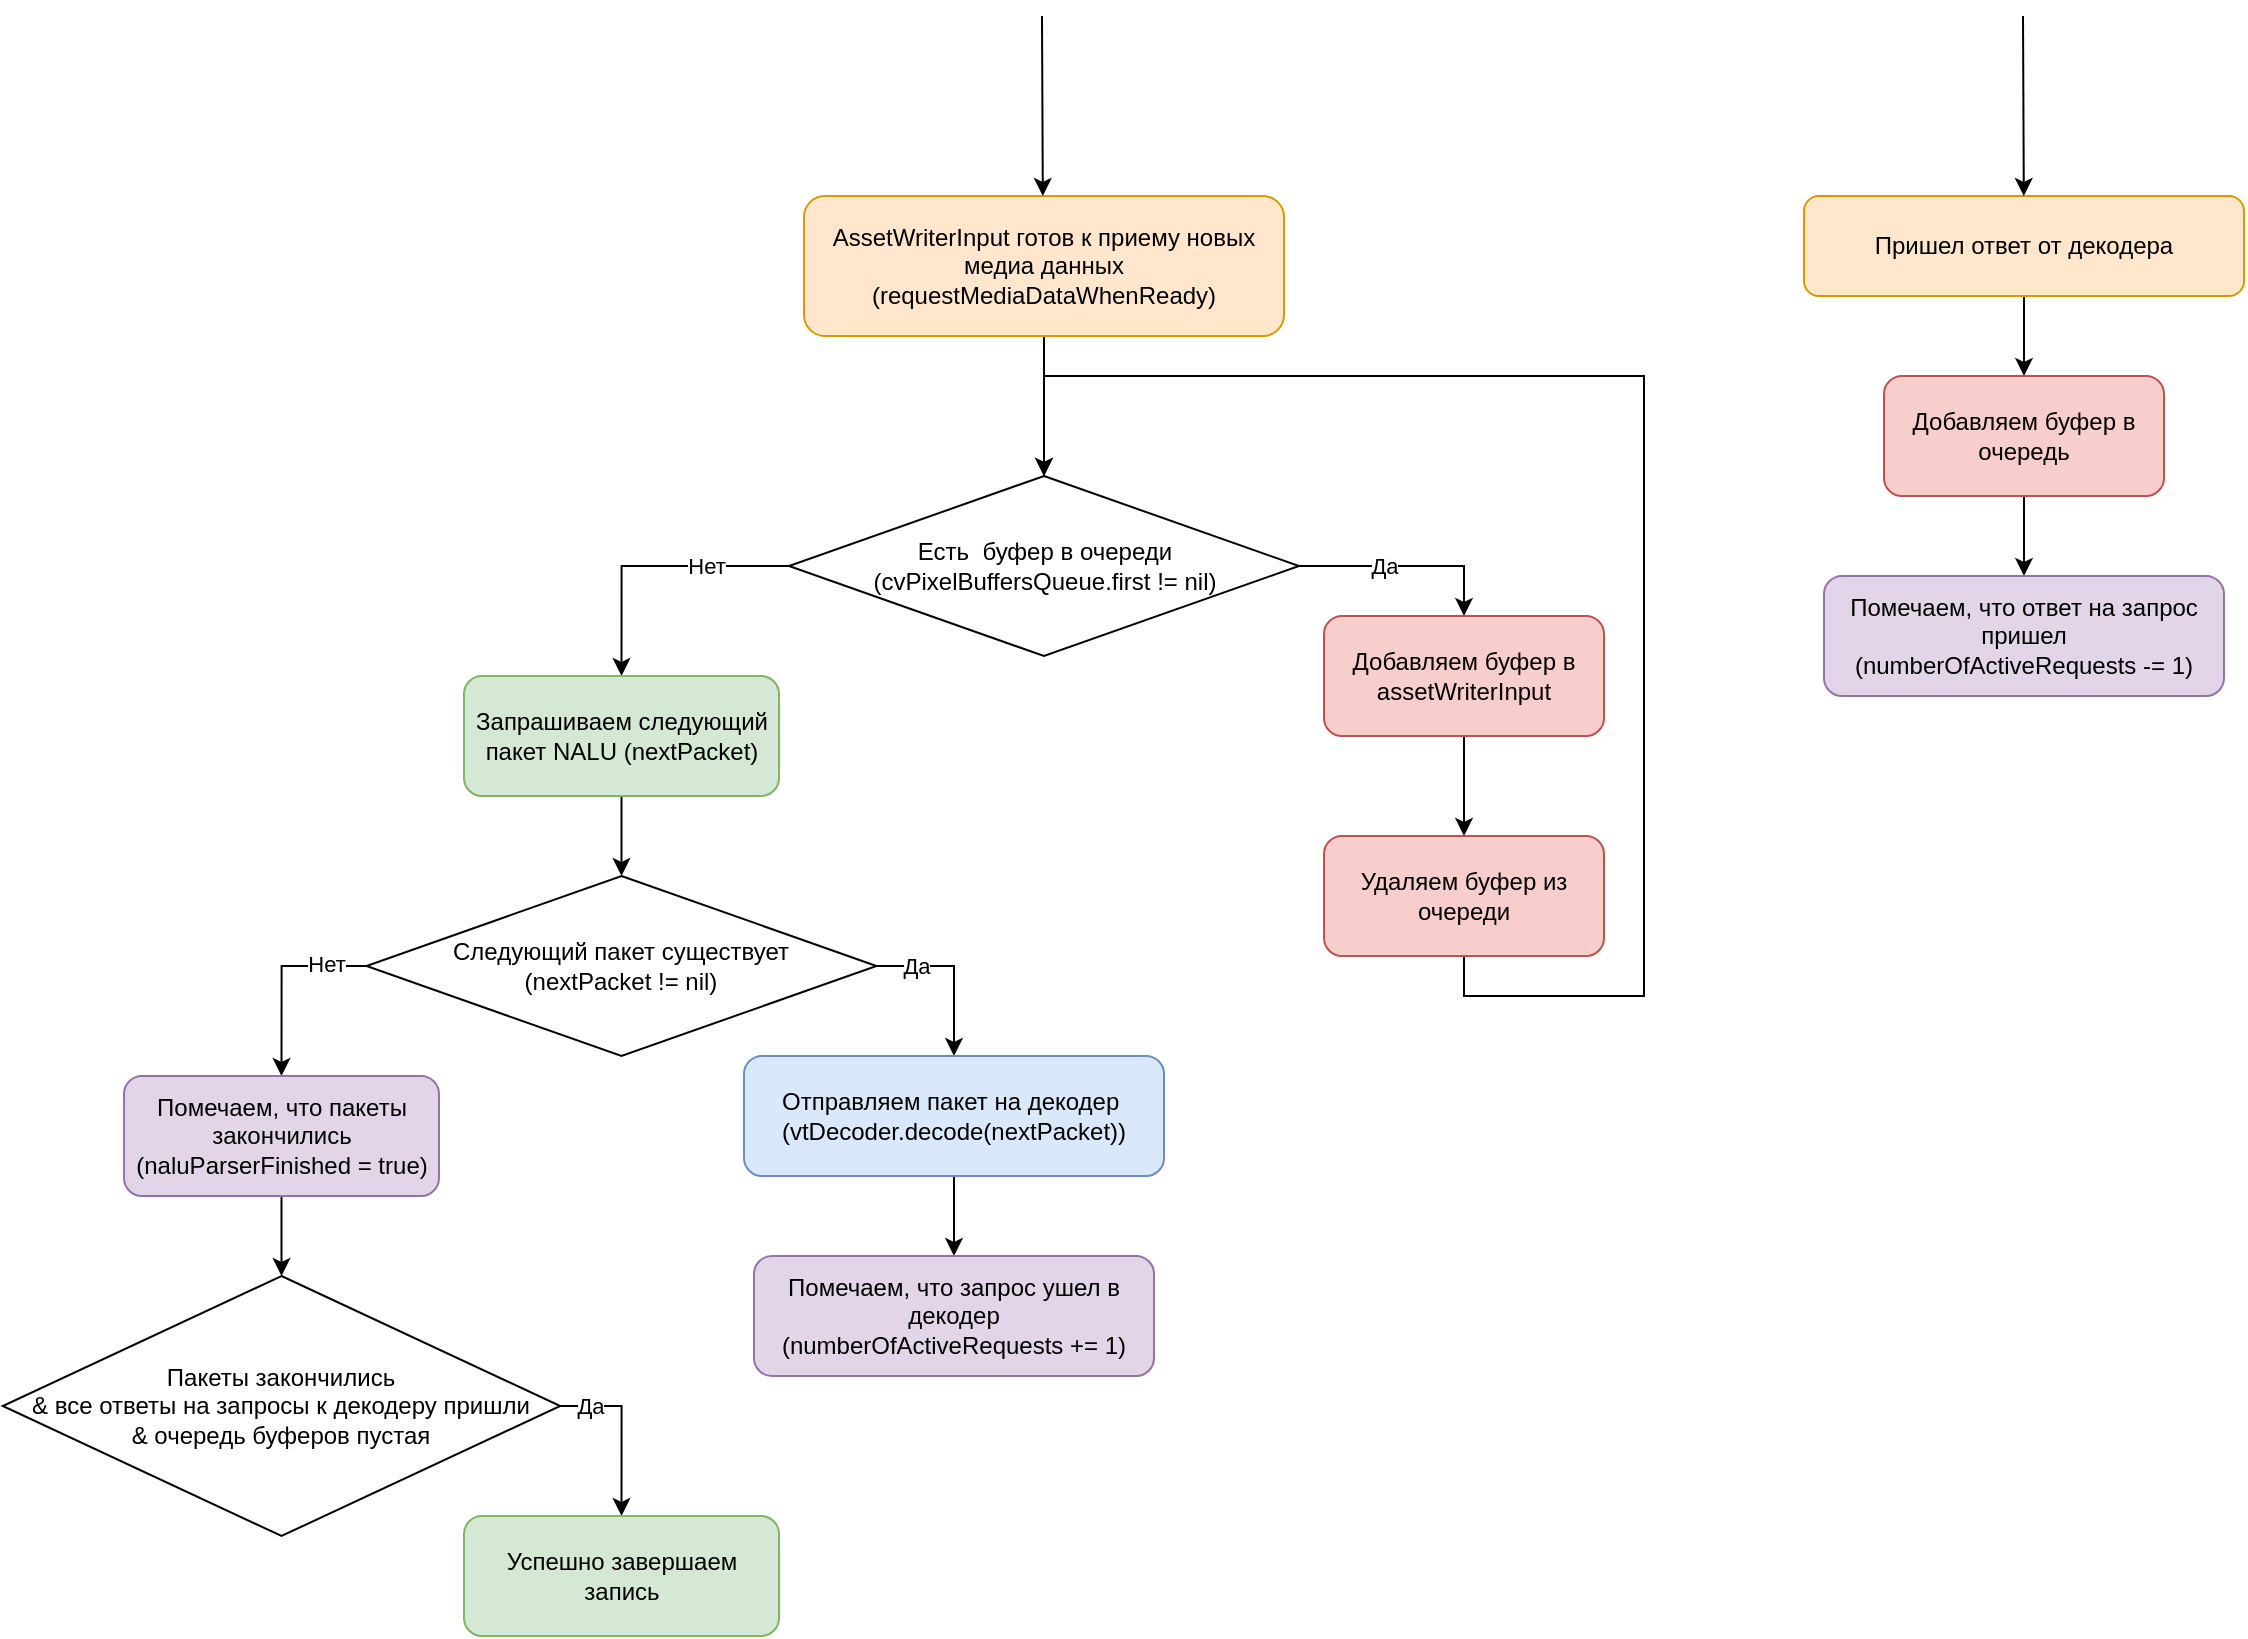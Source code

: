 <mxfile version="20.5.1" type="device"><diagram id="ojAg8Axa1SvrpAlSdi28" name="Страница 1"><mxGraphModel dx="2025" dy="1885" grid="1" gridSize="10" guides="1" tooltips="1" connect="1" arrows="1" fold="1" page="1" pageScale="1" pageWidth="827" pageHeight="1169" math="0" shadow="0"><root><mxCell id="0"/><mxCell id="1" parent="0"/><mxCell id="hiUDE0QCsaFYQxY2e_W9-5" style="edgeStyle=orthogonalEdgeStyle;rounded=0;orthogonalLoop=1;jettySize=auto;html=1;entryX=0.5;entryY=0;entryDx=0;entryDy=0;" edge="1" parent="1" source="hiUDE0QCsaFYQxY2e_W9-1" target="hiUDE0QCsaFYQxY2e_W9-2"><mxGeometry relative="1" as="geometry"/></mxCell><mxCell id="hiUDE0QCsaFYQxY2e_W9-1" value="AssetWriterInput готов к приему новых медиа данных (requestMediaDataWhenReady)" style="rounded=1;whiteSpace=wrap;html=1;fillColor=#ffe6cc;strokeColor=#d79b00;" vertex="1" parent="1"><mxGeometry x="100" y="70" width="240" height="70" as="geometry"/></mxCell><mxCell id="hiUDE0QCsaFYQxY2e_W9-7" style="edgeStyle=orthogonalEdgeStyle;rounded=0;orthogonalLoop=1;jettySize=auto;html=1;entryX=0.5;entryY=0;entryDx=0;entryDy=0;" edge="1" parent="1" source="hiUDE0QCsaFYQxY2e_W9-2" target="hiUDE0QCsaFYQxY2e_W9-6"><mxGeometry relative="1" as="geometry"/></mxCell><mxCell id="hiUDE0QCsaFYQxY2e_W9-8" value="Да" style="edgeLabel;html=1;align=center;verticalAlign=middle;resizable=0;points=[];" vertex="1" connectable="0" parent="hiUDE0QCsaFYQxY2e_W9-7"><mxGeometry x="-0.6" y="1" relative="1" as="geometry"><mxPoint x="21" y="1" as="offset"/></mxGeometry></mxCell><mxCell id="hiUDE0QCsaFYQxY2e_W9-13" style="edgeStyle=orthogonalEdgeStyle;rounded=0;orthogonalLoop=1;jettySize=auto;html=1;entryX=0.5;entryY=0;entryDx=0;entryDy=0;" edge="1" parent="1" source="hiUDE0QCsaFYQxY2e_W9-2" target="hiUDE0QCsaFYQxY2e_W9-12"><mxGeometry relative="1" as="geometry"/></mxCell><mxCell id="hiUDE0QCsaFYQxY2e_W9-14" value="Нет" style="edgeLabel;html=1;align=center;verticalAlign=middle;resizable=0;points=[];" vertex="1" connectable="0" parent="hiUDE0QCsaFYQxY2e_W9-13"><mxGeometry x="-0.759" y="2" relative="1" as="geometry"><mxPoint x="-25" y="-2" as="offset"/></mxGeometry></mxCell><mxCell id="hiUDE0QCsaFYQxY2e_W9-2" value="Есть &amp;nbsp;буфер в очереди (cvPixelBuffersQueue.first != nil)" style="rhombus;whiteSpace=wrap;html=1;" vertex="1" parent="1"><mxGeometry x="92.5" y="210" width="255" height="90" as="geometry"/></mxCell><mxCell id="hiUDE0QCsaFYQxY2e_W9-10" style="edgeStyle=orthogonalEdgeStyle;rounded=0;orthogonalLoop=1;jettySize=auto;html=1;entryX=0.5;entryY=0;entryDx=0;entryDy=0;" edge="1" parent="1" source="hiUDE0QCsaFYQxY2e_W9-6" target="hiUDE0QCsaFYQxY2e_W9-9"><mxGeometry relative="1" as="geometry"/></mxCell><mxCell id="hiUDE0QCsaFYQxY2e_W9-6" value="Добавляем буфер в assetWriterInput" style="rounded=1;whiteSpace=wrap;html=1;fillColor=#f8cecc;strokeColor=#b85450;" vertex="1" parent="1"><mxGeometry x="360" y="280" width="140" height="60" as="geometry"/></mxCell><mxCell id="hiUDE0QCsaFYQxY2e_W9-11" style="edgeStyle=orthogonalEdgeStyle;rounded=0;orthogonalLoop=1;jettySize=auto;html=1;entryX=0.5;entryY=0;entryDx=0;entryDy=0;" edge="1" parent="1" source="hiUDE0QCsaFYQxY2e_W9-9" target="hiUDE0QCsaFYQxY2e_W9-2"><mxGeometry relative="1" as="geometry"><Array as="points"><mxPoint x="430" y="470"/><mxPoint x="520" y="470"/><mxPoint x="520" y="160"/><mxPoint x="220" y="160"/></Array></mxGeometry></mxCell><mxCell id="hiUDE0QCsaFYQxY2e_W9-9" value="Удаляем буфер из очереди" style="rounded=1;whiteSpace=wrap;html=1;fillColor=#f8cecc;strokeColor=#b85450;" vertex="1" parent="1"><mxGeometry x="360" y="390" width="140" height="60" as="geometry"/></mxCell><mxCell id="hiUDE0QCsaFYQxY2e_W9-17" style="edgeStyle=orthogonalEdgeStyle;rounded=0;orthogonalLoop=1;jettySize=auto;html=1;entryX=0.5;entryY=0;entryDx=0;entryDy=0;" edge="1" parent="1" source="hiUDE0QCsaFYQxY2e_W9-12" target="hiUDE0QCsaFYQxY2e_W9-16"><mxGeometry relative="1" as="geometry"/></mxCell><mxCell id="hiUDE0QCsaFYQxY2e_W9-12" value="Запрашиваем следующий пакет NALU (nextPacket)" style="rounded=1;whiteSpace=wrap;html=1;fillColor=#d5e8d4;strokeColor=#82b366;" vertex="1" parent="1"><mxGeometry x="-70" y="310" width="157.5" height="60" as="geometry"/></mxCell><mxCell id="hiUDE0QCsaFYQxY2e_W9-19" value="Да" style="edgeStyle=orthogonalEdgeStyle;rounded=0;orthogonalLoop=1;jettySize=auto;html=1;exitX=1;exitY=0.5;exitDx=0;exitDy=0;entryX=0.5;entryY=0;entryDx=0;entryDy=0;" edge="1" parent="1" source="hiUDE0QCsaFYQxY2e_W9-16" target="hiUDE0QCsaFYQxY2e_W9-18"><mxGeometry x="-0.53" relative="1" as="geometry"><mxPoint as="offset"/></mxGeometry></mxCell><mxCell id="hiUDE0QCsaFYQxY2e_W9-21" style="edgeStyle=orthogonalEdgeStyle;rounded=0;orthogonalLoop=1;jettySize=auto;html=1;exitX=0;exitY=0.5;exitDx=0;exitDy=0;entryX=0.5;entryY=0;entryDx=0;entryDy=0;" edge="1" parent="1" source="hiUDE0QCsaFYQxY2e_W9-16" target="hiUDE0QCsaFYQxY2e_W9-20"><mxGeometry relative="1" as="geometry"/></mxCell><mxCell id="hiUDE0QCsaFYQxY2e_W9-22" value="Нет" style="edgeLabel;html=1;align=center;verticalAlign=middle;resizable=0;points=[];" vertex="1" connectable="0" parent="hiUDE0QCsaFYQxY2e_W9-21"><mxGeometry x="-0.584" y="-1" relative="1" as="geometry"><mxPoint as="offset"/></mxGeometry></mxCell><mxCell id="hiUDE0QCsaFYQxY2e_W9-16" value="Следующий пакет существует &lt;br&gt;(nextPacket != nil)" style="rhombus;whiteSpace=wrap;html=1;" vertex="1" parent="1"><mxGeometry x="-118.75" y="410" width="255" height="90" as="geometry"/></mxCell><mxCell id="hiUDE0QCsaFYQxY2e_W9-39" style="edgeStyle=orthogonalEdgeStyle;rounded=0;orthogonalLoop=1;jettySize=auto;html=1;entryX=0.5;entryY=0;entryDx=0;entryDy=0;" edge="1" parent="1" source="hiUDE0QCsaFYQxY2e_W9-18" target="hiUDE0QCsaFYQxY2e_W9-38"><mxGeometry relative="1" as="geometry"/></mxCell><mxCell id="hiUDE0QCsaFYQxY2e_W9-18" value="Отправляем пакет на декодер&amp;nbsp;&lt;br&gt;(vtDecoder.decode(nextPacket))" style="rounded=1;whiteSpace=wrap;html=1;fillColor=#dae8fc;strokeColor=#6c8ebf;" vertex="1" parent="1"><mxGeometry x="70" y="500" width="210" height="60" as="geometry"/></mxCell><mxCell id="hiUDE0QCsaFYQxY2e_W9-25" style="edgeStyle=orthogonalEdgeStyle;rounded=0;orthogonalLoop=1;jettySize=auto;html=1;entryX=0.5;entryY=0;entryDx=0;entryDy=0;" edge="1" parent="1" source="hiUDE0QCsaFYQxY2e_W9-20" target="hiUDE0QCsaFYQxY2e_W9-24"><mxGeometry relative="1" as="geometry"/></mxCell><mxCell id="hiUDE0QCsaFYQxY2e_W9-20" value="Помечаем, что пакеты закончились&lt;br&gt;(naluParserFinished = true)" style="rounded=1;whiteSpace=wrap;html=1;fillColor=#e1d5e7;strokeColor=#9673a6;" vertex="1" parent="1"><mxGeometry x="-240" y="510" width="157.5" height="60" as="geometry"/></mxCell><mxCell id="hiUDE0QCsaFYQxY2e_W9-27" style="edgeStyle=orthogonalEdgeStyle;rounded=0;orthogonalLoop=1;jettySize=auto;html=1;exitX=1;exitY=0.5;exitDx=0;exitDy=0;entryX=0.5;entryY=0;entryDx=0;entryDy=0;" edge="1" parent="1" source="hiUDE0QCsaFYQxY2e_W9-24" target="hiUDE0QCsaFYQxY2e_W9-26"><mxGeometry relative="1" as="geometry"/></mxCell><mxCell id="hiUDE0QCsaFYQxY2e_W9-28" value="Да" style="edgeLabel;html=1;align=center;verticalAlign=middle;resizable=0;points=[];" vertex="1" connectable="0" parent="hiUDE0QCsaFYQxY2e_W9-27"><mxGeometry x="-0.661" relative="1" as="geometry"><mxPoint as="offset"/></mxGeometry></mxCell><mxCell id="hiUDE0QCsaFYQxY2e_W9-24" value="Пакеты закончились &lt;br&gt;&amp;amp; все ответы на запросы к декодеру пришли &lt;br&gt;&amp;amp; очередь буферов пустая" style="rhombus;whiteSpace=wrap;html=1;" vertex="1" parent="1"><mxGeometry x="-300.62" y="610" width="278.75" height="130" as="geometry"/></mxCell><mxCell id="hiUDE0QCsaFYQxY2e_W9-26" value="Успешно завершаем запись" style="rounded=1;whiteSpace=wrap;html=1;fillColor=#d5e8d4;strokeColor=#82b366;" vertex="1" parent="1"><mxGeometry x="-70" y="730" width="157.5" height="60" as="geometry"/></mxCell><mxCell id="hiUDE0QCsaFYQxY2e_W9-31" value="" style="endArrow=classic;html=1;rounded=0;" edge="1" parent="1"><mxGeometry width="50" height="50" relative="1" as="geometry"><mxPoint x="219" y="-20" as="sourcePoint"/><mxPoint x="219.41" y="70" as="targetPoint"/></mxGeometry></mxCell><mxCell id="hiUDE0QCsaFYQxY2e_W9-35" style="edgeStyle=orthogonalEdgeStyle;rounded=0;orthogonalLoop=1;jettySize=auto;html=1;entryX=0.5;entryY=0;entryDx=0;entryDy=0;" edge="1" parent="1" source="hiUDE0QCsaFYQxY2e_W9-32" target="hiUDE0QCsaFYQxY2e_W9-34"><mxGeometry relative="1" as="geometry"/></mxCell><mxCell id="hiUDE0QCsaFYQxY2e_W9-32" value="Пришел ответ от декодера" style="rounded=1;whiteSpace=wrap;html=1;fillColor=#ffe6cc;strokeColor=#d79b00;" vertex="1" parent="1"><mxGeometry x="600" y="70" width="220" height="50" as="geometry"/></mxCell><mxCell id="hiUDE0QCsaFYQxY2e_W9-33" value="" style="endArrow=classic;html=1;rounded=0;" edge="1" parent="1"><mxGeometry width="50" height="50" relative="1" as="geometry"><mxPoint x="709.5" y="-20" as="sourcePoint"/><mxPoint x="709.91" y="70" as="targetPoint"/></mxGeometry></mxCell><mxCell id="hiUDE0QCsaFYQxY2e_W9-37" style="edgeStyle=orthogonalEdgeStyle;rounded=0;orthogonalLoop=1;jettySize=auto;html=1;entryX=0.5;entryY=0;entryDx=0;entryDy=0;" edge="1" parent="1" source="hiUDE0QCsaFYQxY2e_W9-34" target="hiUDE0QCsaFYQxY2e_W9-36"><mxGeometry relative="1" as="geometry"/></mxCell><mxCell id="hiUDE0QCsaFYQxY2e_W9-34" value="Добавляем буфер в очередь" style="rounded=1;whiteSpace=wrap;html=1;fillColor=#f8cecc;strokeColor=#b85450;" vertex="1" parent="1"><mxGeometry x="640" y="160" width="140" height="60" as="geometry"/></mxCell><mxCell id="hiUDE0QCsaFYQxY2e_W9-36" value="Помечаем, что ответ на запрос пришел&lt;br&gt;(numberOfActiveRequests -= 1)" style="rounded=1;whiteSpace=wrap;html=1;fillColor=#e1d5e7;strokeColor=#9673a6;" vertex="1" parent="1"><mxGeometry x="610" y="260" width="200" height="60" as="geometry"/></mxCell><mxCell id="hiUDE0QCsaFYQxY2e_W9-38" value="Помечаем, что запрос ушел в декодер&lt;br&gt;(numberOfActiveRequests += 1)" style="rounded=1;whiteSpace=wrap;html=1;fillColor=#e1d5e7;strokeColor=#9673a6;" vertex="1" parent="1"><mxGeometry x="75" y="600" width="200" height="60" as="geometry"/></mxCell></root></mxGraphModel></diagram></mxfile>